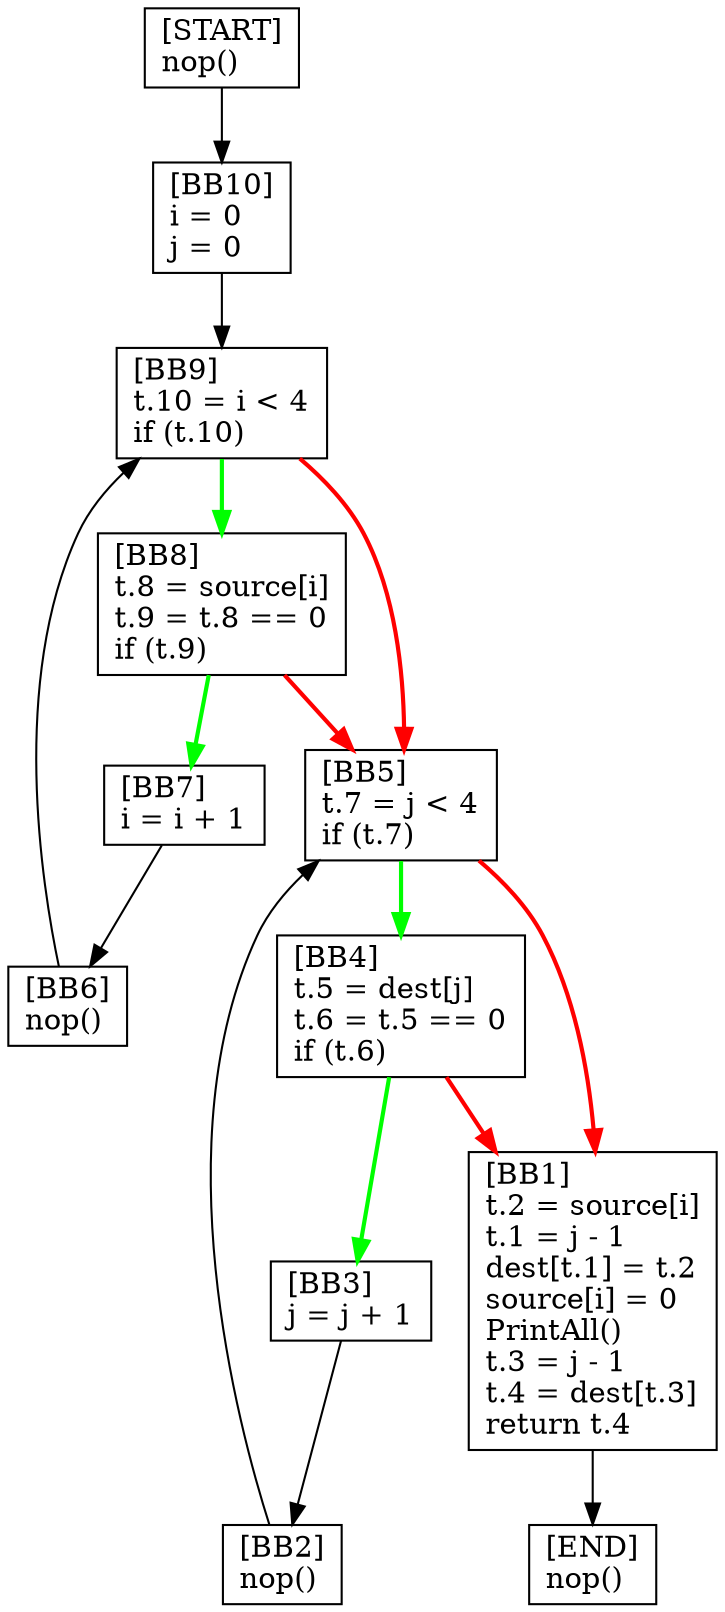 digraph {
  node [shape=box]
  BB10 [label="[BB10]\li = 0\lj = 0\l"];
  BB9 [label="[BB9]\lt.10 = i < 4\lif (t.10)\l"];
  BB8 [label="[BB8]\lt.8 = source[i]\lt.9 = t.8 == 0\lif (t.9)\l"];
  BB7 [label="[BB7]\li = i + 1\l"];
  BB6 [label="[BB6]\lnop()\l"];
  BB1 [label="[BB1]\lt.2 = source[i]\lt.1 = j - 1\ldest[t.1] = t.2\lsource[i] = 0\lPrintAll()\lt.3 = j - 1\lt.4 = dest[t.3]\lreturn t.4\l"];
  START [label="[START]\lnop()\l"];
  END [label="[END]\lnop()\l"];
  BB2 [label="[BB2]\lnop()\l"];
  BB3 [label="[BB3]\lj = j + 1\l"];
  BB4 [label="[BB4]\lt.5 = dest[j]\lt.6 = t.5 == 0\lif (t.6)\l"];
  BB5 [label="[BB5]\lt.7 = j < 4\lif (t.7)\l"];
  BB4 -> BB3 [color=green, penwidth=2];
  BB8 -> BB7 [color=green, penwidth=2];
  BB8 -> BB5 [color=red, penwidth=2];
  BB1 -> END;
  BB2 -> BB5;
  BB5 -> BB4 [color=green, penwidth=2];
  BB5 -> BB1 [color=red, penwidth=2];
  BB9 -> BB5 [color=red, penwidth=2];
  START -> BB10;
  BB6 -> BB9;
  BB7 -> BB6;
  BB9 -> BB8 [color=green, penwidth=2];
  BB10 -> BB9;
  BB3 -> BB2;
  BB4 -> BB1 [color=red, penwidth=2];
}
